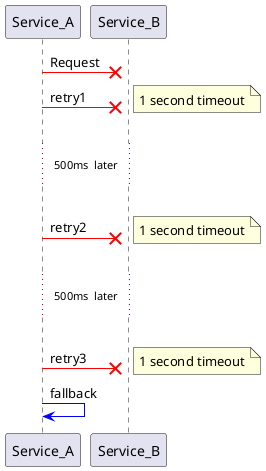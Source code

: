 @startuml

Service_A -[#red]>x Service_B: Request
Service_A -[#red]>x Service_B: retry1
note right: 1 second timeout
|||
...500ms  later...
|||
Service_A -[#red]>x Service_B: retry2
note right: 1 second timeout
|||
...500ms  later...
|||
Service_A -[#red]>x Service_B: retry3
note right: 1 second timeout
Service_A -[#blue]> Service_A:  fallback
@enduml